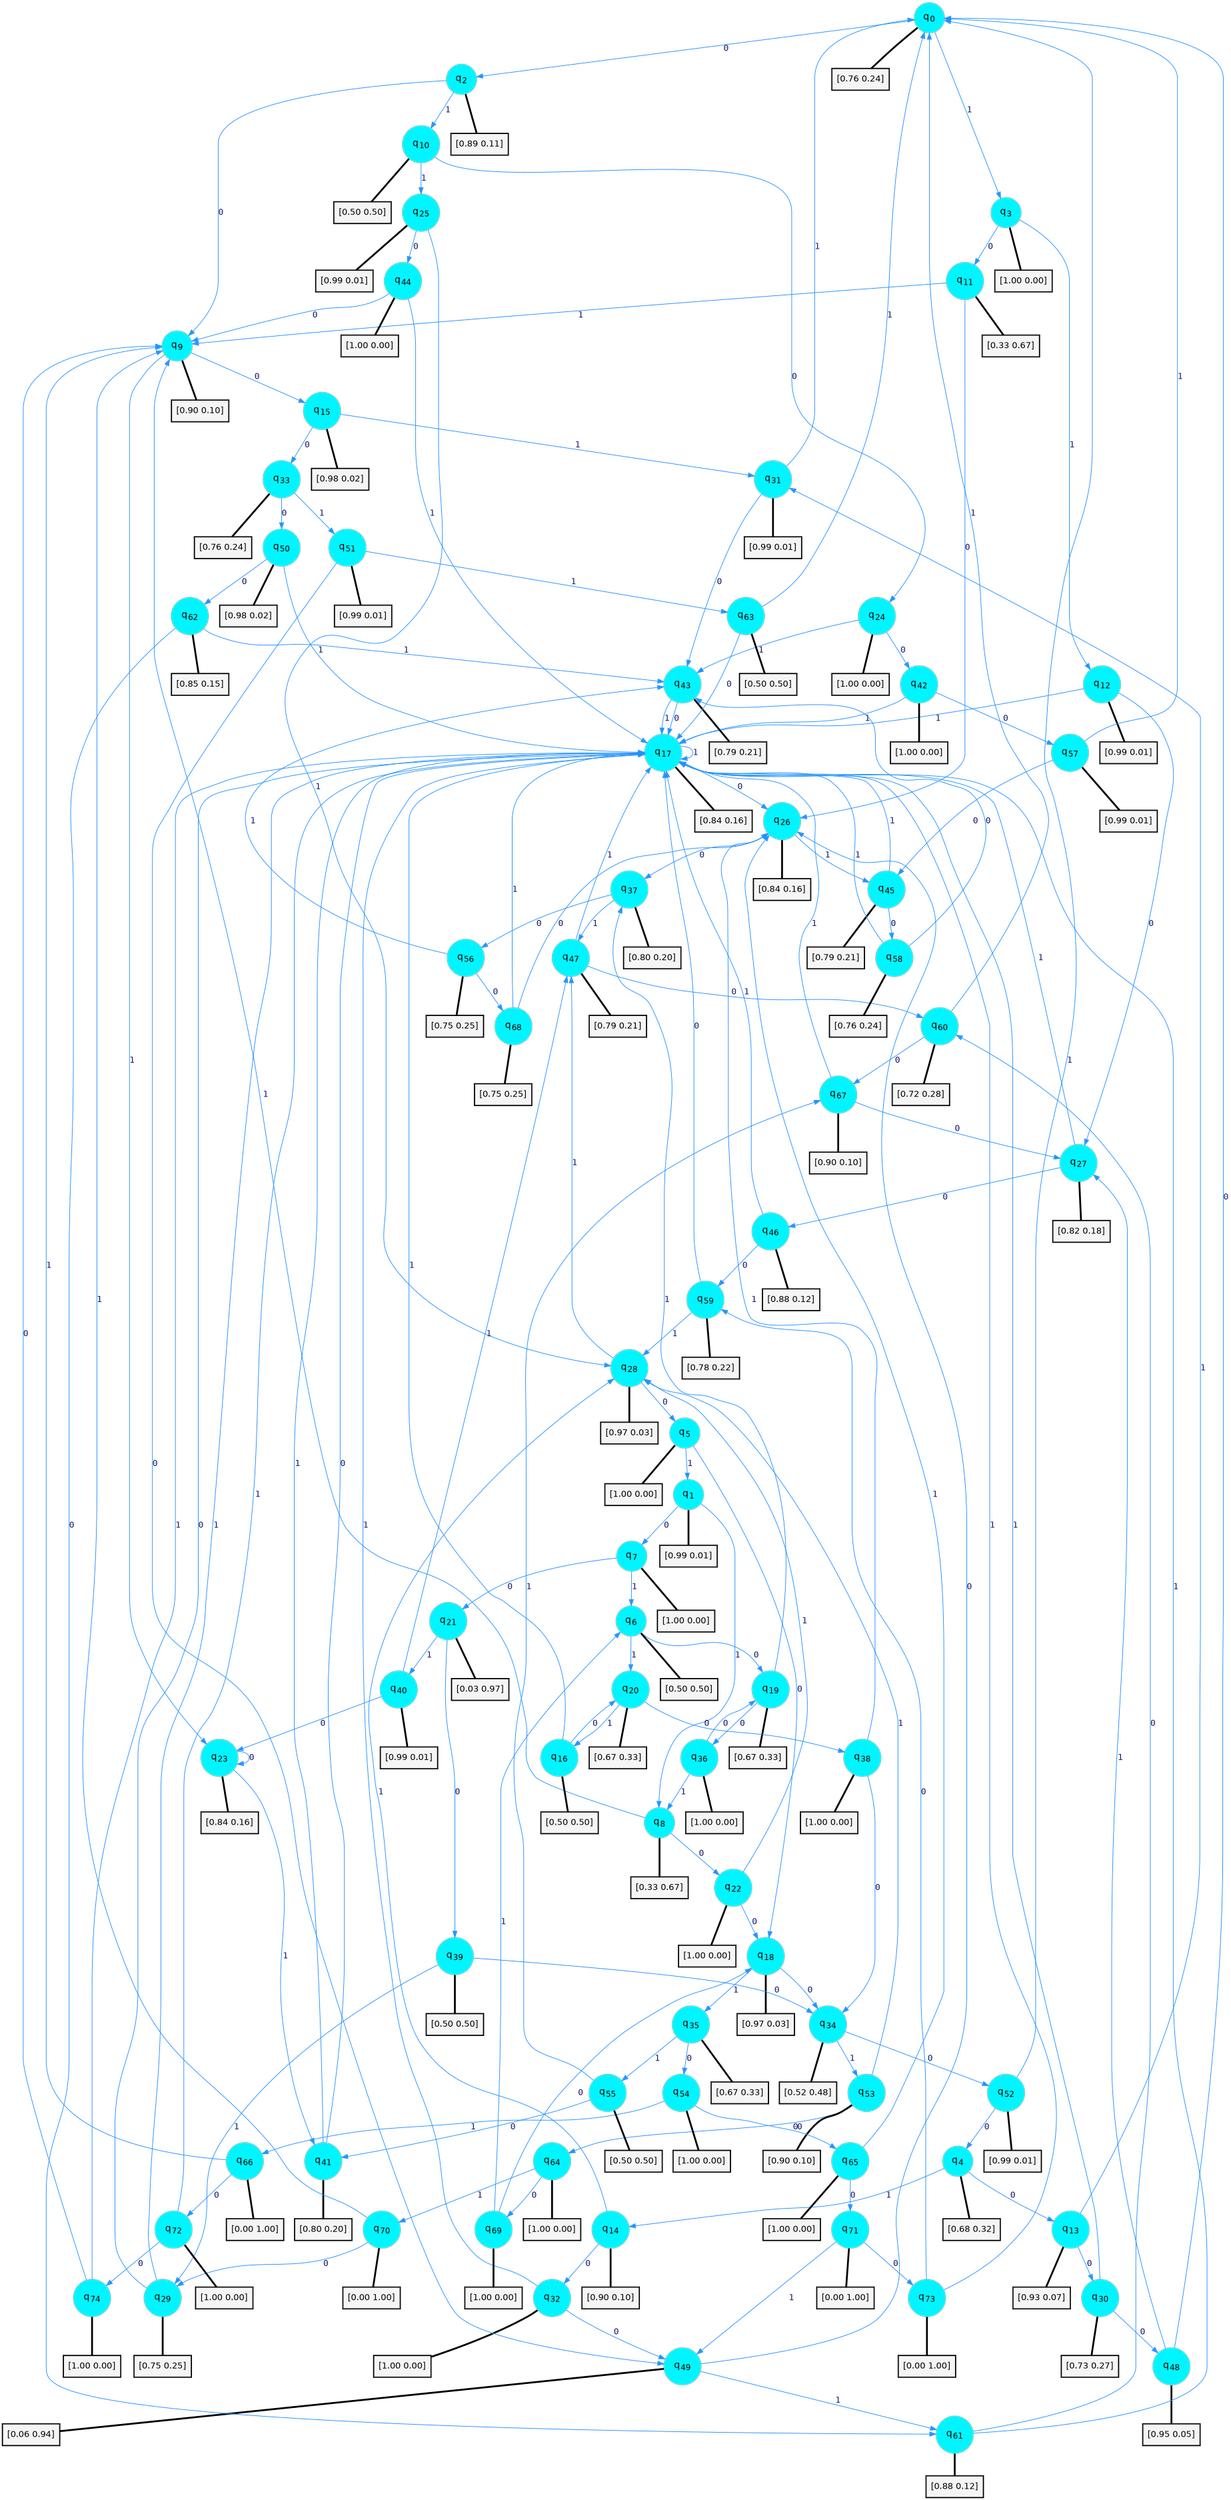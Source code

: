 digraph G {
graph [
bgcolor=transparent, dpi=300, rankdir=TD, size="40,25"];
node [
color=gray, fillcolor=turquoise1, fontcolor=black, fontname=Helvetica, fontsize=16, fontweight=bold, shape=circle, style=filled];
edge [
arrowsize=1, color=dodgerblue1, fontcolor=midnightblue, fontname=courier, fontweight=bold, penwidth=1, style=solid, weight=20];
0[label=<q<SUB>0</SUB>>];
1[label=<q<SUB>1</SUB>>];
2[label=<q<SUB>2</SUB>>];
3[label=<q<SUB>3</SUB>>];
4[label=<q<SUB>4</SUB>>];
5[label=<q<SUB>5</SUB>>];
6[label=<q<SUB>6</SUB>>];
7[label=<q<SUB>7</SUB>>];
8[label=<q<SUB>8</SUB>>];
9[label=<q<SUB>9</SUB>>];
10[label=<q<SUB>10</SUB>>];
11[label=<q<SUB>11</SUB>>];
12[label=<q<SUB>12</SUB>>];
13[label=<q<SUB>13</SUB>>];
14[label=<q<SUB>14</SUB>>];
15[label=<q<SUB>15</SUB>>];
16[label=<q<SUB>16</SUB>>];
17[label=<q<SUB>17</SUB>>];
18[label=<q<SUB>18</SUB>>];
19[label=<q<SUB>19</SUB>>];
20[label=<q<SUB>20</SUB>>];
21[label=<q<SUB>21</SUB>>];
22[label=<q<SUB>22</SUB>>];
23[label=<q<SUB>23</SUB>>];
24[label=<q<SUB>24</SUB>>];
25[label=<q<SUB>25</SUB>>];
26[label=<q<SUB>26</SUB>>];
27[label=<q<SUB>27</SUB>>];
28[label=<q<SUB>28</SUB>>];
29[label=<q<SUB>29</SUB>>];
30[label=<q<SUB>30</SUB>>];
31[label=<q<SUB>31</SUB>>];
32[label=<q<SUB>32</SUB>>];
33[label=<q<SUB>33</SUB>>];
34[label=<q<SUB>34</SUB>>];
35[label=<q<SUB>35</SUB>>];
36[label=<q<SUB>36</SUB>>];
37[label=<q<SUB>37</SUB>>];
38[label=<q<SUB>38</SUB>>];
39[label=<q<SUB>39</SUB>>];
40[label=<q<SUB>40</SUB>>];
41[label=<q<SUB>41</SUB>>];
42[label=<q<SUB>42</SUB>>];
43[label=<q<SUB>43</SUB>>];
44[label=<q<SUB>44</SUB>>];
45[label=<q<SUB>45</SUB>>];
46[label=<q<SUB>46</SUB>>];
47[label=<q<SUB>47</SUB>>];
48[label=<q<SUB>48</SUB>>];
49[label=<q<SUB>49</SUB>>];
50[label=<q<SUB>50</SUB>>];
51[label=<q<SUB>51</SUB>>];
52[label=<q<SUB>52</SUB>>];
53[label=<q<SUB>53</SUB>>];
54[label=<q<SUB>54</SUB>>];
55[label=<q<SUB>55</SUB>>];
56[label=<q<SUB>56</SUB>>];
57[label=<q<SUB>57</SUB>>];
58[label=<q<SUB>58</SUB>>];
59[label=<q<SUB>59</SUB>>];
60[label=<q<SUB>60</SUB>>];
61[label=<q<SUB>61</SUB>>];
62[label=<q<SUB>62</SUB>>];
63[label=<q<SUB>63</SUB>>];
64[label=<q<SUB>64</SUB>>];
65[label=<q<SUB>65</SUB>>];
66[label=<q<SUB>66</SUB>>];
67[label=<q<SUB>67</SUB>>];
68[label=<q<SUB>68</SUB>>];
69[label=<q<SUB>69</SUB>>];
70[label=<q<SUB>70</SUB>>];
71[label=<q<SUB>71</SUB>>];
72[label=<q<SUB>72</SUB>>];
73[label=<q<SUB>73</SUB>>];
74[label=<q<SUB>74</SUB>>];
75[label="[0.76 0.24]", shape=box,fontcolor=black, fontname=Helvetica, fontsize=14, penwidth=2, fillcolor=whitesmoke,color=black];
76[label="[0.99 0.01]", shape=box,fontcolor=black, fontname=Helvetica, fontsize=14, penwidth=2, fillcolor=whitesmoke,color=black];
77[label="[0.89 0.11]", shape=box,fontcolor=black, fontname=Helvetica, fontsize=14, penwidth=2, fillcolor=whitesmoke,color=black];
78[label="[1.00 0.00]", shape=box,fontcolor=black, fontname=Helvetica, fontsize=14, penwidth=2, fillcolor=whitesmoke,color=black];
79[label="[0.68 0.32]", shape=box,fontcolor=black, fontname=Helvetica, fontsize=14, penwidth=2, fillcolor=whitesmoke,color=black];
80[label="[1.00 0.00]", shape=box,fontcolor=black, fontname=Helvetica, fontsize=14, penwidth=2, fillcolor=whitesmoke,color=black];
81[label="[0.50 0.50]", shape=box,fontcolor=black, fontname=Helvetica, fontsize=14, penwidth=2, fillcolor=whitesmoke,color=black];
82[label="[1.00 0.00]", shape=box,fontcolor=black, fontname=Helvetica, fontsize=14, penwidth=2, fillcolor=whitesmoke,color=black];
83[label="[0.33 0.67]", shape=box,fontcolor=black, fontname=Helvetica, fontsize=14, penwidth=2, fillcolor=whitesmoke,color=black];
84[label="[0.90 0.10]", shape=box,fontcolor=black, fontname=Helvetica, fontsize=14, penwidth=2, fillcolor=whitesmoke,color=black];
85[label="[0.50 0.50]", shape=box,fontcolor=black, fontname=Helvetica, fontsize=14, penwidth=2, fillcolor=whitesmoke,color=black];
86[label="[0.33 0.67]", shape=box,fontcolor=black, fontname=Helvetica, fontsize=14, penwidth=2, fillcolor=whitesmoke,color=black];
87[label="[0.99 0.01]", shape=box,fontcolor=black, fontname=Helvetica, fontsize=14, penwidth=2, fillcolor=whitesmoke,color=black];
88[label="[0.93 0.07]", shape=box,fontcolor=black, fontname=Helvetica, fontsize=14, penwidth=2, fillcolor=whitesmoke,color=black];
89[label="[0.90 0.10]", shape=box,fontcolor=black, fontname=Helvetica, fontsize=14, penwidth=2, fillcolor=whitesmoke,color=black];
90[label="[0.98 0.02]", shape=box,fontcolor=black, fontname=Helvetica, fontsize=14, penwidth=2, fillcolor=whitesmoke,color=black];
91[label="[0.50 0.50]", shape=box,fontcolor=black, fontname=Helvetica, fontsize=14, penwidth=2, fillcolor=whitesmoke,color=black];
92[label="[0.84 0.16]", shape=box,fontcolor=black, fontname=Helvetica, fontsize=14, penwidth=2, fillcolor=whitesmoke,color=black];
93[label="[0.97 0.03]", shape=box,fontcolor=black, fontname=Helvetica, fontsize=14, penwidth=2, fillcolor=whitesmoke,color=black];
94[label="[0.67 0.33]", shape=box,fontcolor=black, fontname=Helvetica, fontsize=14, penwidth=2, fillcolor=whitesmoke,color=black];
95[label="[0.67 0.33]", shape=box,fontcolor=black, fontname=Helvetica, fontsize=14, penwidth=2, fillcolor=whitesmoke,color=black];
96[label="[0.03 0.97]", shape=box,fontcolor=black, fontname=Helvetica, fontsize=14, penwidth=2, fillcolor=whitesmoke,color=black];
97[label="[1.00 0.00]", shape=box,fontcolor=black, fontname=Helvetica, fontsize=14, penwidth=2, fillcolor=whitesmoke,color=black];
98[label="[0.84 0.16]", shape=box,fontcolor=black, fontname=Helvetica, fontsize=14, penwidth=2, fillcolor=whitesmoke,color=black];
99[label="[1.00 0.00]", shape=box,fontcolor=black, fontname=Helvetica, fontsize=14, penwidth=2, fillcolor=whitesmoke,color=black];
100[label="[0.99 0.01]", shape=box,fontcolor=black, fontname=Helvetica, fontsize=14, penwidth=2, fillcolor=whitesmoke,color=black];
101[label="[0.84 0.16]", shape=box,fontcolor=black, fontname=Helvetica, fontsize=14, penwidth=2, fillcolor=whitesmoke,color=black];
102[label="[0.82 0.18]", shape=box,fontcolor=black, fontname=Helvetica, fontsize=14, penwidth=2, fillcolor=whitesmoke,color=black];
103[label="[0.97 0.03]", shape=box,fontcolor=black, fontname=Helvetica, fontsize=14, penwidth=2, fillcolor=whitesmoke,color=black];
104[label="[0.75 0.25]", shape=box,fontcolor=black, fontname=Helvetica, fontsize=14, penwidth=2, fillcolor=whitesmoke,color=black];
105[label="[0.73 0.27]", shape=box,fontcolor=black, fontname=Helvetica, fontsize=14, penwidth=2, fillcolor=whitesmoke,color=black];
106[label="[0.99 0.01]", shape=box,fontcolor=black, fontname=Helvetica, fontsize=14, penwidth=2, fillcolor=whitesmoke,color=black];
107[label="[1.00 0.00]", shape=box,fontcolor=black, fontname=Helvetica, fontsize=14, penwidth=2, fillcolor=whitesmoke,color=black];
108[label="[0.76 0.24]", shape=box,fontcolor=black, fontname=Helvetica, fontsize=14, penwidth=2, fillcolor=whitesmoke,color=black];
109[label="[0.52 0.48]", shape=box,fontcolor=black, fontname=Helvetica, fontsize=14, penwidth=2, fillcolor=whitesmoke,color=black];
110[label="[0.67 0.33]", shape=box,fontcolor=black, fontname=Helvetica, fontsize=14, penwidth=2, fillcolor=whitesmoke,color=black];
111[label="[1.00 0.00]", shape=box,fontcolor=black, fontname=Helvetica, fontsize=14, penwidth=2, fillcolor=whitesmoke,color=black];
112[label="[0.80 0.20]", shape=box,fontcolor=black, fontname=Helvetica, fontsize=14, penwidth=2, fillcolor=whitesmoke,color=black];
113[label="[1.00 0.00]", shape=box,fontcolor=black, fontname=Helvetica, fontsize=14, penwidth=2, fillcolor=whitesmoke,color=black];
114[label="[0.50 0.50]", shape=box,fontcolor=black, fontname=Helvetica, fontsize=14, penwidth=2, fillcolor=whitesmoke,color=black];
115[label="[0.99 0.01]", shape=box,fontcolor=black, fontname=Helvetica, fontsize=14, penwidth=2, fillcolor=whitesmoke,color=black];
116[label="[0.80 0.20]", shape=box,fontcolor=black, fontname=Helvetica, fontsize=14, penwidth=2, fillcolor=whitesmoke,color=black];
117[label="[1.00 0.00]", shape=box,fontcolor=black, fontname=Helvetica, fontsize=14, penwidth=2, fillcolor=whitesmoke,color=black];
118[label="[0.79 0.21]", shape=box,fontcolor=black, fontname=Helvetica, fontsize=14, penwidth=2, fillcolor=whitesmoke,color=black];
119[label="[1.00 0.00]", shape=box,fontcolor=black, fontname=Helvetica, fontsize=14, penwidth=2, fillcolor=whitesmoke,color=black];
120[label="[0.79 0.21]", shape=box,fontcolor=black, fontname=Helvetica, fontsize=14, penwidth=2, fillcolor=whitesmoke,color=black];
121[label="[0.88 0.12]", shape=box,fontcolor=black, fontname=Helvetica, fontsize=14, penwidth=2, fillcolor=whitesmoke,color=black];
122[label="[0.79 0.21]", shape=box,fontcolor=black, fontname=Helvetica, fontsize=14, penwidth=2, fillcolor=whitesmoke,color=black];
123[label="[0.95 0.05]", shape=box,fontcolor=black, fontname=Helvetica, fontsize=14, penwidth=2, fillcolor=whitesmoke,color=black];
124[label="[0.06 0.94]", shape=box,fontcolor=black, fontname=Helvetica, fontsize=14, penwidth=2, fillcolor=whitesmoke,color=black];
125[label="[0.98 0.02]", shape=box,fontcolor=black, fontname=Helvetica, fontsize=14, penwidth=2, fillcolor=whitesmoke,color=black];
126[label="[0.99 0.01]", shape=box,fontcolor=black, fontname=Helvetica, fontsize=14, penwidth=2, fillcolor=whitesmoke,color=black];
127[label="[0.99 0.01]", shape=box,fontcolor=black, fontname=Helvetica, fontsize=14, penwidth=2, fillcolor=whitesmoke,color=black];
128[label="[0.90 0.10]", shape=box,fontcolor=black, fontname=Helvetica, fontsize=14, penwidth=2, fillcolor=whitesmoke,color=black];
129[label="[1.00 0.00]", shape=box,fontcolor=black, fontname=Helvetica, fontsize=14, penwidth=2, fillcolor=whitesmoke,color=black];
130[label="[0.50 0.50]", shape=box,fontcolor=black, fontname=Helvetica, fontsize=14, penwidth=2, fillcolor=whitesmoke,color=black];
131[label="[0.75 0.25]", shape=box,fontcolor=black, fontname=Helvetica, fontsize=14, penwidth=2, fillcolor=whitesmoke,color=black];
132[label="[0.99 0.01]", shape=box,fontcolor=black, fontname=Helvetica, fontsize=14, penwidth=2, fillcolor=whitesmoke,color=black];
133[label="[0.76 0.24]", shape=box,fontcolor=black, fontname=Helvetica, fontsize=14, penwidth=2, fillcolor=whitesmoke,color=black];
134[label="[0.78 0.22]", shape=box,fontcolor=black, fontname=Helvetica, fontsize=14, penwidth=2, fillcolor=whitesmoke,color=black];
135[label="[0.72 0.28]", shape=box,fontcolor=black, fontname=Helvetica, fontsize=14, penwidth=2, fillcolor=whitesmoke,color=black];
136[label="[0.88 0.12]", shape=box,fontcolor=black, fontname=Helvetica, fontsize=14, penwidth=2, fillcolor=whitesmoke,color=black];
137[label="[0.85 0.15]", shape=box,fontcolor=black, fontname=Helvetica, fontsize=14, penwidth=2, fillcolor=whitesmoke,color=black];
138[label="[0.50 0.50]", shape=box,fontcolor=black, fontname=Helvetica, fontsize=14, penwidth=2, fillcolor=whitesmoke,color=black];
139[label="[1.00 0.00]", shape=box,fontcolor=black, fontname=Helvetica, fontsize=14, penwidth=2, fillcolor=whitesmoke,color=black];
140[label="[1.00 0.00]", shape=box,fontcolor=black, fontname=Helvetica, fontsize=14, penwidth=2, fillcolor=whitesmoke,color=black];
141[label="[0.00 1.00]", shape=box,fontcolor=black, fontname=Helvetica, fontsize=14, penwidth=2, fillcolor=whitesmoke,color=black];
142[label="[0.90 0.10]", shape=box,fontcolor=black, fontname=Helvetica, fontsize=14, penwidth=2, fillcolor=whitesmoke,color=black];
143[label="[0.75 0.25]", shape=box,fontcolor=black, fontname=Helvetica, fontsize=14, penwidth=2, fillcolor=whitesmoke,color=black];
144[label="[1.00 0.00]", shape=box,fontcolor=black, fontname=Helvetica, fontsize=14, penwidth=2, fillcolor=whitesmoke,color=black];
145[label="[0.00 1.00]", shape=box,fontcolor=black, fontname=Helvetica, fontsize=14, penwidth=2, fillcolor=whitesmoke,color=black];
146[label="[0.00 1.00]", shape=box,fontcolor=black, fontname=Helvetica, fontsize=14, penwidth=2, fillcolor=whitesmoke,color=black];
147[label="[1.00 0.00]", shape=box,fontcolor=black, fontname=Helvetica, fontsize=14, penwidth=2, fillcolor=whitesmoke,color=black];
148[label="[0.00 1.00]", shape=box,fontcolor=black, fontname=Helvetica, fontsize=14, penwidth=2, fillcolor=whitesmoke,color=black];
149[label="[1.00 0.00]", shape=box,fontcolor=black, fontname=Helvetica, fontsize=14, penwidth=2, fillcolor=whitesmoke,color=black];
0->2 [label=0];
0->3 [label=1];
0->75 [arrowhead=none, penwidth=3,color=black];
1->7 [label=0];
1->8 [label=1];
1->76 [arrowhead=none, penwidth=3,color=black];
2->9 [label=0];
2->10 [label=1];
2->77 [arrowhead=none, penwidth=3,color=black];
3->11 [label=0];
3->12 [label=1];
3->78 [arrowhead=none, penwidth=3,color=black];
4->13 [label=0];
4->14 [label=1];
4->79 [arrowhead=none, penwidth=3,color=black];
5->18 [label=0];
5->1 [label=1];
5->80 [arrowhead=none, penwidth=3,color=black];
6->19 [label=0];
6->20 [label=1];
6->81 [arrowhead=none, penwidth=3,color=black];
7->21 [label=0];
7->6 [label=1];
7->82 [arrowhead=none, penwidth=3,color=black];
8->22 [label=0];
8->9 [label=1];
8->83 [arrowhead=none, penwidth=3,color=black];
9->15 [label=0];
9->23 [label=1];
9->84 [arrowhead=none, penwidth=3,color=black];
10->24 [label=0];
10->25 [label=1];
10->85 [arrowhead=none, penwidth=3,color=black];
11->26 [label=0];
11->9 [label=1];
11->86 [arrowhead=none, penwidth=3,color=black];
12->27 [label=0];
12->17 [label=1];
12->87 [arrowhead=none, penwidth=3,color=black];
13->30 [label=0];
13->31 [label=1];
13->88 [arrowhead=none, penwidth=3,color=black];
14->32 [label=0];
14->28 [label=1];
14->89 [arrowhead=none, penwidth=3,color=black];
15->33 [label=0];
15->31 [label=1];
15->90 [arrowhead=none, penwidth=3,color=black];
16->20 [label=0];
16->17 [label=1];
16->91 [arrowhead=none, penwidth=3,color=black];
17->26 [label=0];
17->17 [label=1];
17->92 [arrowhead=none, penwidth=3,color=black];
18->34 [label=0];
18->35 [label=1];
18->93 [arrowhead=none, penwidth=3,color=black];
19->36 [label=0];
19->37 [label=1];
19->94 [arrowhead=none, penwidth=3,color=black];
20->38 [label=0];
20->16 [label=1];
20->95 [arrowhead=none, penwidth=3,color=black];
21->39 [label=0];
21->40 [label=1];
21->96 [arrowhead=none, penwidth=3,color=black];
22->18 [label=0];
22->28 [label=1];
22->97 [arrowhead=none, penwidth=3,color=black];
23->23 [label=0];
23->41 [label=1];
23->98 [arrowhead=none, penwidth=3,color=black];
24->42 [label=0];
24->43 [label=1];
24->99 [arrowhead=none, penwidth=3,color=black];
25->44 [label=0];
25->28 [label=1];
25->100 [arrowhead=none, penwidth=3,color=black];
26->37 [label=0];
26->45 [label=1];
26->101 [arrowhead=none, penwidth=3,color=black];
27->46 [label=0];
27->17 [label=1];
27->102 [arrowhead=none, penwidth=3,color=black];
28->5 [label=0];
28->47 [label=1];
28->103 [arrowhead=none, penwidth=3,color=black];
29->17 [label=0];
29->17 [label=1];
29->104 [arrowhead=none, penwidth=3,color=black];
30->48 [label=0];
30->17 [label=1];
30->105 [arrowhead=none, penwidth=3,color=black];
31->43 [label=0];
31->0 [label=1];
31->106 [arrowhead=none, penwidth=3,color=black];
32->49 [label=0];
32->17 [label=1];
32->107 [arrowhead=none, penwidth=3,color=black];
33->50 [label=0];
33->51 [label=1];
33->108 [arrowhead=none, penwidth=3,color=black];
34->52 [label=0];
34->53 [label=1];
34->109 [arrowhead=none, penwidth=3,color=black];
35->54 [label=0];
35->55 [label=1];
35->110 [arrowhead=none, penwidth=3,color=black];
36->19 [label=0];
36->8 [label=1];
36->111 [arrowhead=none, penwidth=3,color=black];
37->56 [label=0];
37->47 [label=1];
37->112 [arrowhead=none, penwidth=3,color=black];
38->34 [label=0];
38->26 [label=1];
38->113 [arrowhead=none, penwidth=3,color=black];
39->34 [label=0];
39->29 [label=1];
39->114 [arrowhead=none, penwidth=3,color=black];
40->23 [label=0];
40->47 [label=1];
40->115 [arrowhead=none, penwidth=3,color=black];
41->17 [label=0];
41->17 [label=1];
41->116 [arrowhead=none, penwidth=3,color=black];
42->57 [label=0];
42->17 [label=1];
42->117 [arrowhead=none, penwidth=3,color=black];
43->17 [label=0];
43->17 [label=1];
43->118 [arrowhead=none, penwidth=3,color=black];
44->9 [label=0];
44->17 [label=1];
44->119 [arrowhead=none, penwidth=3,color=black];
45->58 [label=0];
45->17 [label=1];
45->120 [arrowhead=none, penwidth=3,color=black];
46->59 [label=0];
46->17 [label=1];
46->121 [arrowhead=none, penwidth=3,color=black];
47->60 [label=0];
47->17 [label=1];
47->122 [arrowhead=none, penwidth=3,color=black];
48->0 [label=0];
48->27 [label=1];
48->123 [arrowhead=none, penwidth=3,color=black];
49->26 [label=0];
49->61 [label=1];
49->124 [arrowhead=none, penwidth=3,color=black];
50->62 [label=0];
50->17 [label=1];
50->125 [arrowhead=none, penwidth=3,color=black];
51->49 [label=0];
51->63 [label=1];
51->126 [arrowhead=none, penwidth=3,color=black];
52->4 [label=0];
52->0 [label=1];
52->127 [arrowhead=none, penwidth=3,color=black];
53->64 [label=0];
53->28 [label=1];
53->128 [arrowhead=none, penwidth=3,color=black];
54->65 [label=0];
54->66 [label=1];
54->129 [arrowhead=none, penwidth=3,color=black];
55->41 [label=0];
55->67 [label=1];
55->130 [arrowhead=none, penwidth=3,color=black];
56->68 [label=0];
56->43 [label=1];
56->131 [arrowhead=none, penwidth=3,color=black];
57->45 [label=0];
57->0 [label=1];
57->132 [arrowhead=none, penwidth=3,color=black];
58->43 [label=0];
58->17 [label=1];
58->133 [arrowhead=none, penwidth=3,color=black];
59->17 [label=0];
59->28 [label=1];
59->134 [arrowhead=none, penwidth=3,color=black];
60->67 [label=0];
60->0 [label=1];
60->135 [arrowhead=none, penwidth=3,color=black];
61->60 [label=0];
61->17 [label=1];
61->136 [arrowhead=none, penwidth=3,color=black];
62->61 [label=0];
62->43 [label=1];
62->137 [arrowhead=none, penwidth=3,color=black];
63->17 [label=0];
63->0 [label=1];
63->138 [arrowhead=none, penwidth=3,color=black];
64->69 [label=0];
64->70 [label=1];
64->139 [arrowhead=none, penwidth=3,color=black];
65->71 [label=0];
65->26 [label=1];
65->140 [arrowhead=none, penwidth=3,color=black];
66->72 [label=0];
66->9 [label=1];
66->141 [arrowhead=none, penwidth=3,color=black];
67->27 [label=0];
67->17 [label=1];
67->142 [arrowhead=none, penwidth=3,color=black];
68->26 [label=0];
68->17 [label=1];
68->143 [arrowhead=none, penwidth=3,color=black];
69->18 [label=0];
69->6 [label=1];
69->144 [arrowhead=none, penwidth=3,color=black];
70->29 [label=0];
70->9 [label=1];
70->145 [arrowhead=none, penwidth=3,color=black];
71->73 [label=0];
71->49 [label=1];
71->146 [arrowhead=none, penwidth=3,color=black];
72->74 [label=0];
72->17 [label=1];
72->147 [arrowhead=none, penwidth=3,color=black];
73->59 [label=0];
73->17 [label=1];
73->148 [arrowhead=none, penwidth=3,color=black];
74->9 [label=0];
74->17 [label=1];
74->149 [arrowhead=none, penwidth=3,color=black];
}
